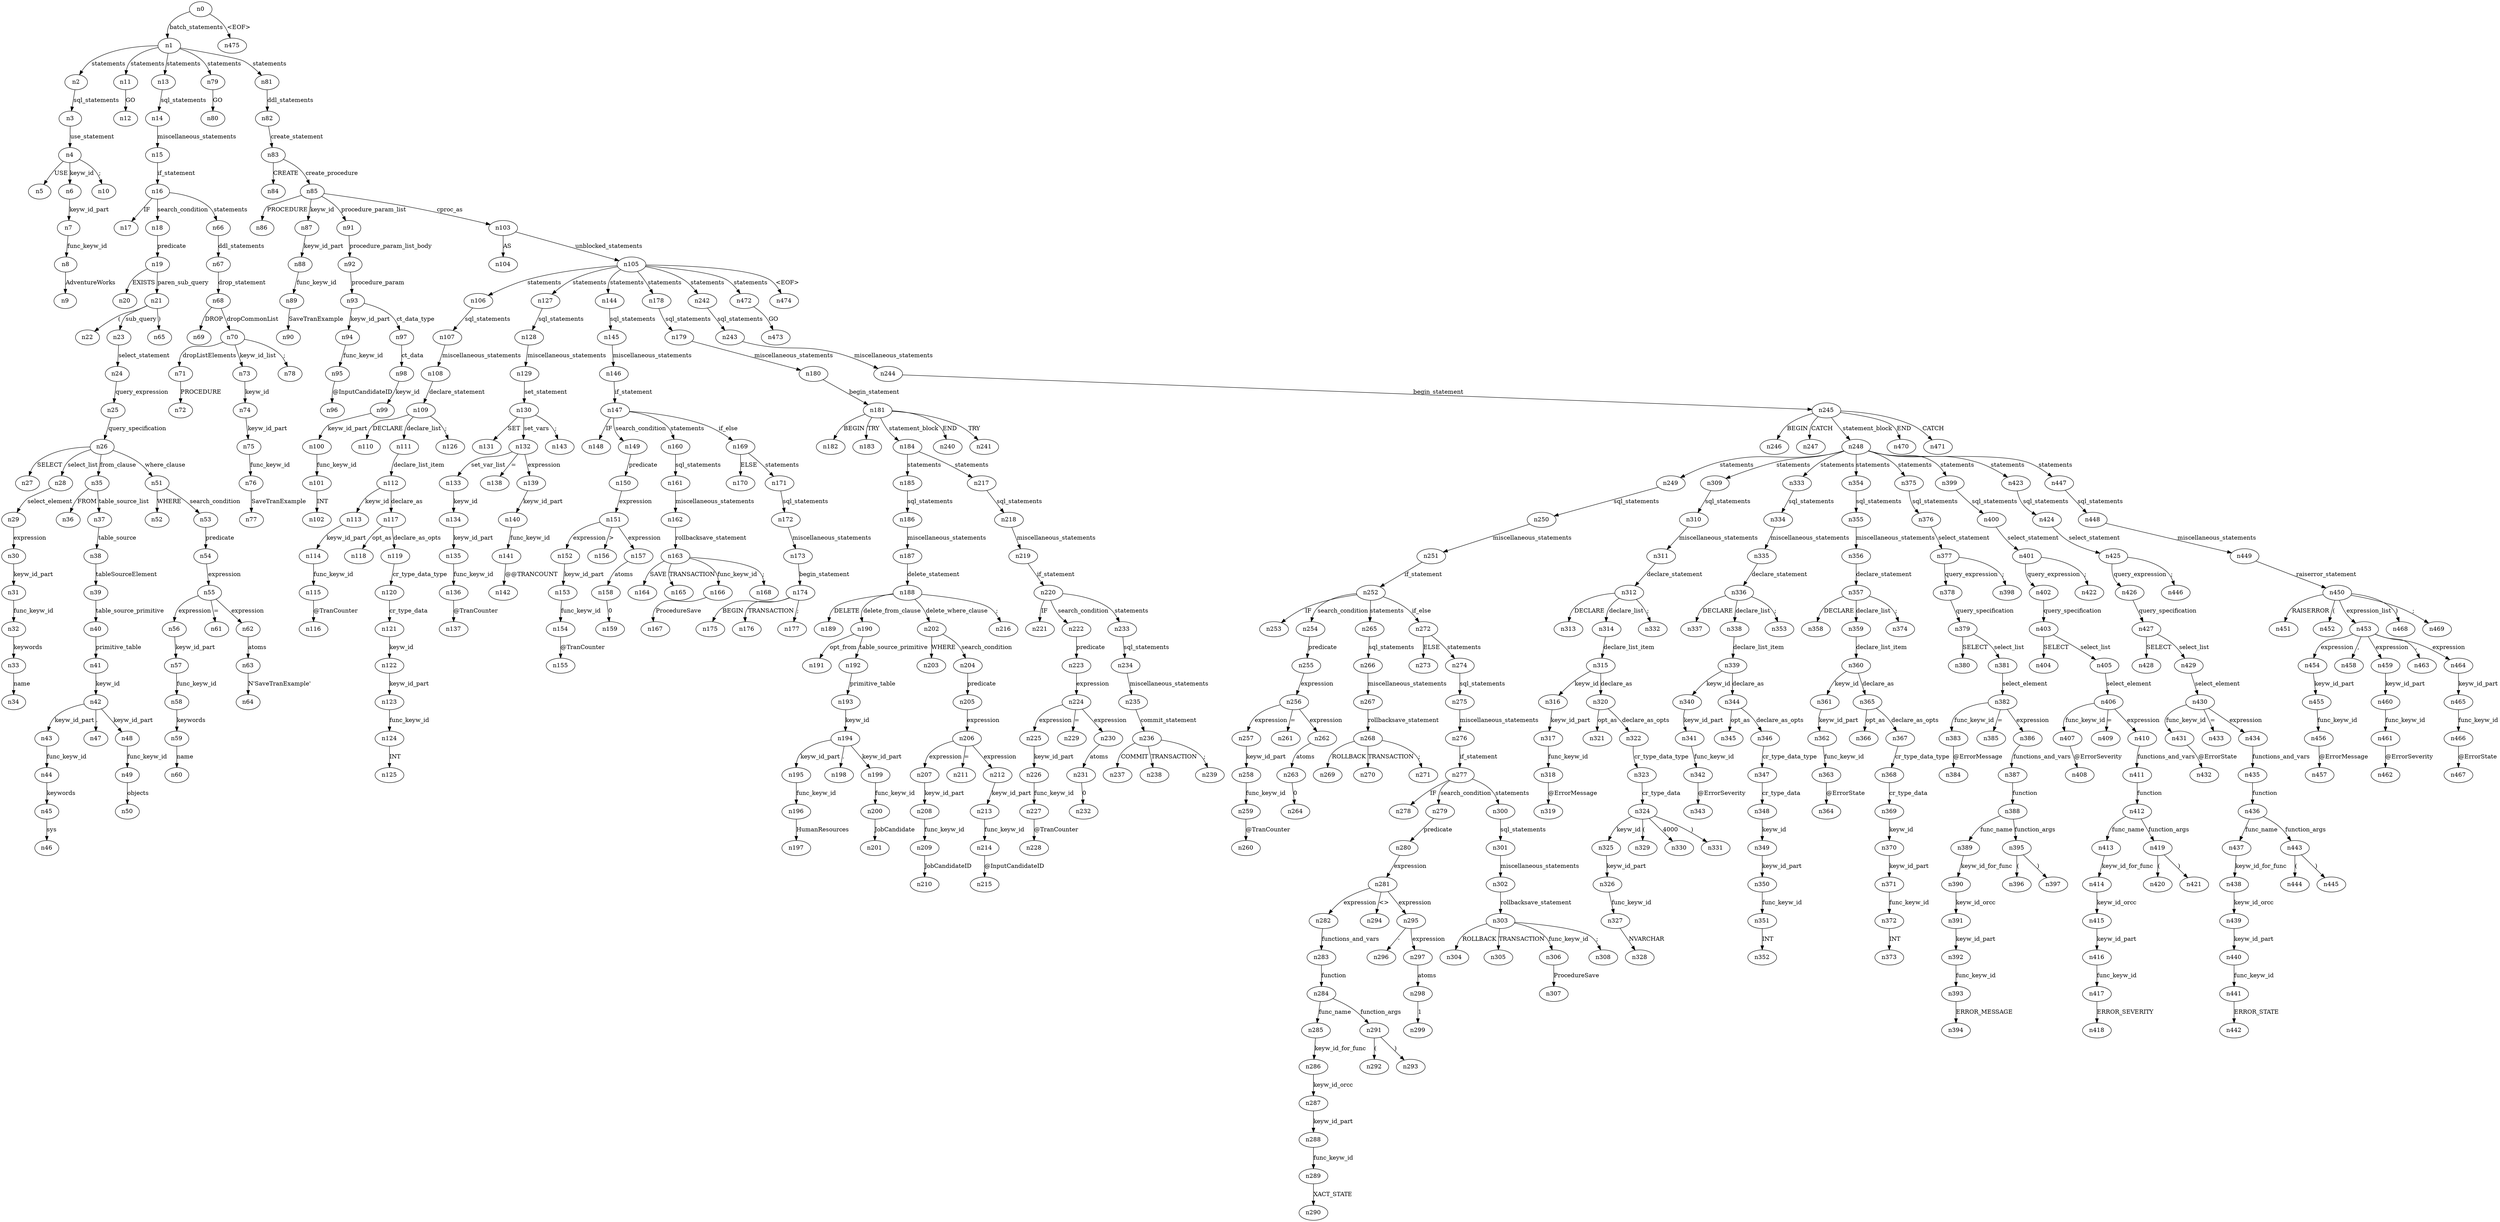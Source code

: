 digraph ParseTree {
  n0 -> n1 [label="batch_statements"];
  n1 -> n2 [label="statements"];
  n2 -> n3 [label="sql_statements"];
  n3 -> n4 [label="use_statement"];
  n4 -> n5 [label="USE"];
  n4 -> n6 [label="keyw_id"];
  n6 -> n7 [label="keyw_id_part"];
  n7 -> n8 [label="func_keyw_id"];
  n8 -> n9 [label="AdventureWorks"];
  n4 -> n10 [label=";"];
  n1 -> n11 [label="statements"];
  n11 -> n12 [label="GO"];
  n1 -> n13 [label="statements"];
  n13 -> n14 [label="sql_statements"];
  n14 -> n15 [label="miscellaneous_statements"];
  n15 -> n16 [label="if_statement"];
  n16 -> n17 [label="IF"];
  n16 -> n18 [label="search_condition"];
  n18 -> n19 [label="predicate"];
  n19 -> n20 [label="EXISTS"];
  n19 -> n21 [label="paren_sub_query"];
  n21 -> n22 [label="("];
  n21 -> n23 [label="sub_query"];
  n23 -> n24 [label="select_statement"];
  n24 -> n25 [label="query_expression"];
  n25 -> n26 [label="query_specification"];
  n26 -> n27 [label="SELECT"];
  n26 -> n28 [label="select_list"];
  n28 -> n29 [label="select_element"];
  n29 -> n30 [label="expression"];
  n30 -> n31 [label="keyw_id_part"];
  n31 -> n32 [label="func_keyw_id"];
  n32 -> n33 [label="keywords"];
  n33 -> n34 [label="name"];
  n26 -> n35 [label="from_clause"];
  n35 -> n36 [label="FROM"];
  n35 -> n37 [label="table_source_list"];
  n37 -> n38 [label="table_source"];
  n38 -> n39 [label="tableSourceElement"];
  n39 -> n40 [label="table_source_primitive"];
  n40 -> n41 [label="primitive_table"];
  n41 -> n42 [label="keyw_id"];
  n42 -> n43 [label="keyw_id_part"];
  n43 -> n44 [label="func_keyw_id"];
  n44 -> n45 [label="keywords"];
  n45 -> n46 [label="sys"];
  n42 -> n47 [label="."];
  n42 -> n48 [label="keyw_id_part"];
  n48 -> n49 [label="func_keyw_id"];
  n49 -> n50 [label="objects"];
  n26 -> n51 [label="where_clause"];
  n51 -> n52 [label="WHERE"];
  n51 -> n53 [label="search_condition"];
  n53 -> n54 [label="predicate"];
  n54 -> n55 [label="expression"];
  n55 -> n56 [label="expression"];
  n56 -> n57 [label="keyw_id_part"];
  n57 -> n58 [label="func_keyw_id"];
  n58 -> n59 [label="keywords"];
  n59 -> n60 [label="name"];
  n55 -> n61 [label="="];
  n55 -> n62 [label="expression"];
  n62 -> n63 [label="atoms"];
  n63 -> n64 [label="N'SaveTranExample'"];
  n21 -> n65 [label=")"];
  n16 -> n66 [label="statements"];
  n66 -> n67 [label="ddl_statements"];
  n67 -> n68 [label="drop_statement"];
  n68 -> n69 [label="DROP"];
  n68 -> n70 [label="dropCommonList"];
  n70 -> n71 [label="dropListElements"];
  n71 -> n72 [label="PROCEDURE"];
  n70 -> n73 [label="keyw_id_list"];
  n73 -> n74 [label="keyw_id"];
  n74 -> n75 [label="keyw_id_part"];
  n75 -> n76 [label="func_keyw_id"];
  n76 -> n77 [label="SaveTranExample"];
  n70 -> n78 [label=";"];
  n1 -> n79 [label="statements"];
  n79 -> n80 [label="GO"];
  n1 -> n81 [label="statements"];
  n81 -> n82 [label="ddl_statements"];
  n82 -> n83 [label="create_statement"];
  n83 -> n84 [label="CREATE"];
  n83 -> n85 [label="create_procedure"];
  n85 -> n86 [label="PROCEDURE"];
  n85 -> n87 [label="keyw_id"];
  n87 -> n88 [label="keyw_id_part"];
  n88 -> n89 [label="func_keyw_id"];
  n89 -> n90 [label="SaveTranExample"];
  n85 -> n91 [label="procedure_param_list"];
  n91 -> n92 [label="procedure_param_list_body"];
  n92 -> n93 [label="procedure_param"];
  n93 -> n94 [label="keyw_id_part"];
  n94 -> n95 [label="func_keyw_id"];
  n95 -> n96 [label="@InputCandidateID"];
  n93 -> n97 [label="ct_data_type"];
  n97 -> n98 [label="ct_data"];
  n98 -> n99 [label="keyw_id"];
  n99 -> n100 [label="keyw_id_part"];
  n100 -> n101 [label="func_keyw_id"];
  n101 -> n102 [label="INT"];
  n85 -> n103 [label="cproc_as"];
  n103 -> n104 [label="AS"];
  n103 -> n105 [label="unblocked_statements"];
  n105 -> n106 [label="statements"];
  n106 -> n107 [label="sql_statements"];
  n107 -> n108 [label="miscellaneous_statements"];
  n108 -> n109 [label="declare_statement"];
  n109 -> n110 [label="DECLARE"];
  n109 -> n111 [label="declare_list"];
  n111 -> n112 [label="declare_list_item"];
  n112 -> n113 [label="keyw_id"];
  n113 -> n114 [label="keyw_id_part"];
  n114 -> n115 [label="func_keyw_id"];
  n115 -> n116 [label="@TranCounter"];
  n112 -> n117 [label="declare_as"];
  n117 -> n118 [label="opt_as"];
  n117 -> n119 [label="declare_as_opts"];
  n119 -> n120 [label="cr_type_data_type"];
  n120 -> n121 [label="cr_type_data"];
  n121 -> n122 [label="keyw_id"];
  n122 -> n123 [label="keyw_id_part"];
  n123 -> n124 [label="func_keyw_id"];
  n124 -> n125 [label="INT"];
  n109 -> n126 [label=";"];
  n105 -> n127 [label="statements"];
  n127 -> n128 [label="sql_statements"];
  n128 -> n129 [label="miscellaneous_statements"];
  n129 -> n130 [label="set_statement"];
  n130 -> n131 [label="SET"];
  n130 -> n132 [label="set_vars"];
  n132 -> n133 [label="set_var_list"];
  n133 -> n134 [label="keyw_id"];
  n134 -> n135 [label="keyw_id_part"];
  n135 -> n136 [label="func_keyw_id"];
  n136 -> n137 [label="@TranCounter"];
  n132 -> n138 [label="="];
  n132 -> n139 [label="expression"];
  n139 -> n140 [label="keyw_id_part"];
  n140 -> n141 [label="func_keyw_id"];
  n141 -> n142 [label="@@TRANCOUNT"];
  n130 -> n143 [label=";"];
  n105 -> n144 [label="statements"];
  n144 -> n145 [label="sql_statements"];
  n145 -> n146 [label="miscellaneous_statements"];
  n146 -> n147 [label="if_statement"];
  n147 -> n148 [label="IF"];
  n147 -> n149 [label="search_condition"];
  n149 -> n150 [label="predicate"];
  n150 -> n151 [label="expression"];
  n151 -> n152 [label="expression"];
  n152 -> n153 [label="keyw_id_part"];
  n153 -> n154 [label="func_keyw_id"];
  n154 -> n155 [label="@TranCounter"];
  n151 -> n156 [label=">"];
  n151 -> n157 [label="expression"];
  n157 -> n158 [label="atoms"];
  n158 -> n159 [label="0"];
  n147 -> n160 [label="statements"];
  n160 -> n161 [label="sql_statements"];
  n161 -> n162 [label="miscellaneous_statements"];
  n162 -> n163 [label="rollbacksave_statement"];
  n163 -> n164 [label="SAVE"];
  n163 -> n165 [label="TRANSACTION"];
  n163 -> n166 [label="func_keyw_id"];
  n166 -> n167 [label="ProcedureSave"];
  n163 -> n168 [label=";"];
  n147 -> n169 [label="if_else"];
  n169 -> n170 [label="ELSE"];
  n169 -> n171 [label="statements"];
  n171 -> n172 [label="sql_statements"];
  n172 -> n173 [label="miscellaneous_statements"];
  n173 -> n174 [label="begin_statement"];
  n174 -> n175 [label="BEGIN"];
  n174 -> n176 [label="TRANSACTION"];
  n174 -> n177 [label=";"];
  n105 -> n178 [label="statements"];
  n178 -> n179 [label="sql_statements"];
  n179 -> n180 [label="miscellaneous_statements"];
  n180 -> n181 [label="begin_statement"];
  n181 -> n182 [label="BEGIN"];
  n181 -> n183 [label="TRY"];
  n181 -> n184 [label="statement_block"];
  n184 -> n185 [label="statements"];
  n185 -> n186 [label="sql_statements"];
  n186 -> n187 [label="miscellaneous_statements"];
  n187 -> n188 [label="delete_statement"];
  n188 -> n189 [label="DELETE"];
  n188 -> n190 [label="delete_from_clause"];
  n190 -> n191 [label="opt_from"];
  n190 -> n192 [label="table_source_primitive"];
  n192 -> n193 [label="primitive_table"];
  n193 -> n194 [label="keyw_id"];
  n194 -> n195 [label="keyw_id_part"];
  n195 -> n196 [label="func_keyw_id"];
  n196 -> n197 [label="HumanResources"];
  n194 -> n198 [label="."];
  n194 -> n199 [label="keyw_id_part"];
  n199 -> n200 [label="func_keyw_id"];
  n200 -> n201 [label="JobCandidate"];
  n188 -> n202 [label="delete_where_clause"];
  n202 -> n203 [label="WHERE"];
  n202 -> n204 [label="search_condition"];
  n204 -> n205 [label="predicate"];
  n205 -> n206 [label="expression"];
  n206 -> n207 [label="expression"];
  n207 -> n208 [label="keyw_id_part"];
  n208 -> n209 [label="func_keyw_id"];
  n209 -> n210 [label="JobCandidateID"];
  n206 -> n211 [label="="];
  n206 -> n212 [label="expression"];
  n212 -> n213 [label="keyw_id_part"];
  n213 -> n214 [label="func_keyw_id"];
  n214 -> n215 [label="@InputCandidateID"];
  n188 -> n216 [label=";"];
  n184 -> n217 [label="statements"];
  n217 -> n218 [label="sql_statements"];
  n218 -> n219 [label="miscellaneous_statements"];
  n219 -> n220 [label="if_statement"];
  n220 -> n221 [label="IF"];
  n220 -> n222 [label="search_condition"];
  n222 -> n223 [label="predicate"];
  n223 -> n224 [label="expression"];
  n224 -> n225 [label="expression"];
  n225 -> n226 [label="keyw_id_part"];
  n226 -> n227 [label="func_keyw_id"];
  n227 -> n228 [label="@TranCounter"];
  n224 -> n229 [label="="];
  n224 -> n230 [label="expression"];
  n230 -> n231 [label="atoms"];
  n231 -> n232 [label="0"];
  n220 -> n233 [label="statements"];
  n233 -> n234 [label="sql_statements"];
  n234 -> n235 [label="miscellaneous_statements"];
  n235 -> n236 [label="commit_statement"];
  n236 -> n237 [label="COMMIT"];
  n236 -> n238 [label="TRANSACTION"];
  n236 -> n239 [label=";"];
  n181 -> n240 [label="END"];
  n181 -> n241 [label="TRY"];
  n105 -> n242 [label="statements"];
  n242 -> n243 [label="sql_statements"];
  n243 -> n244 [label="miscellaneous_statements"];
  n244 -> n245 [label="begin_statement"];
  n245 -> n246 [label="BEGIN"];
  n245 -> n247 [label="CATCH"];
  n245 -> n248 [label="statement_block"];
  n248 -> n249 [label="statements"];
  n249 -> n250 [label="sql_statements"];
  n250 -> n251 [label="miscellaneous_statements"];
  n251 -> n252 [label="if_statement"];
  n252 -> n253 [label="IF"];
  n252 -> n254 [label="search_condition"];
  n254 -> n255 [label="predicate"];
  n255 -> n256 [label="expression"];
  n256 -> n257 [label="expression"];
  n257 -> n258 [label="keyw_id_part"];
  n258 -> n259 [label="func_keyw_id"];
  n259 -> n260 [label="@TranCounter"];
  n256 -> n261 [label="="];
  n256 -> n262 [label="expression"];
  n262 -> n263 [label="atoms"];
  n263 -> n264 [label="0"];
  n252 -> n265 [label="statements"];
  n265 -> n266 [label="sql_statements"];
  n266 -> n267 [label="miscellaneous_statements"];
  n267 -> n268 [label="rollbacksave_statement"];
  n268 -> n269 [label="ROLLBACK"];
  n268 -> n270 [label="TRANSACTION"];
  n268 -> n271 [label=";"];
  n252 -> n272 [label="if_else"];
  n272 -> n273 [label="ELSE"];
  n272 -> n274 [label="statements"];
  n274 -> n275 [label="sql_statements"];
  n275 -> n276 [label="miscellaneous_statements"];
  n276 -> n277 [label="if_statement"];
  n277 -> n278 [label="IF"];
  n277 -> n279 [label="search_condition"];
  n279 -> n280 [label="predicate"];
  n280 -> n281 [label="expression"];
  n281 -> n282 [label="expression"];
  n282 -> n283 [label="functions_and_vars"];
  n283 -> n284 [label="function"];
  n284 -> n285 [label="func_name"];
  n285 -> n286 [label="keyw_id_for_func"];
  n286 -> n287 [label="keyw_id_orcc"];
  n287 -> n288 [label="keyw_id_part"];
  n288 -> n289 [label="func_keyw_id"];
  n289 -> n290 [label="XACT_STATE"];
  n284 -> n291 [label="function_args"];
  n291 -> n292 [label="("];
  n291 -> n293 [label=")"];
  n281 -> n294 [label="<>"];
  n281 -> n295 [label="expression"];
  n295 -> n296 [label="-"];
  n295 -> n297 [label="expression"];
  n297 -> n298 [label="atoms"];
  n298 -> n299 [label="1"];
  n277 -> n300 [label="statements"];
  n300 -> n301 [label="sql_statements"];
  n301 -> n302 [label="miscellaneous_statements"];
  n302 -> n303 [label="rollbacksave_statement"];
  n303 -> n304 [label="ROLLBACK"];
  n303 -> n305 [label="TRANSACTION"];
  n303 -> n306 [label="func_keyw_id"];
  n306 -> n307 [label="ProcedureSave"];
  n303 -> n308 [label=";"];
  n248 -> n309 [label="statements"];
  n309 -> n310 [label="sql_statements"];
  n310 -> n311 [label="miscellaneous_statements"];
  n311 -> n312 [label="declare_statement"];
  n312 -> n313 [label="DECLARE"];
  n312 -> n314 [label="declare_list"];
  n314 -> n315 [label="declare_list_item"];
  n315 -> n316 [label="keyw_id"];
  n316 -> n317 [label="keyw_id_part"];
  n317 -> n318 [label="func_keyw_id"];
  n318 -> n319 [label="@ErrorMessage"];
  n315 -> n320 [label="declare_as"];
  n320 -> n321 [label="opt_as"];
  n320 -> n322 [label="declare_as_opts"];
  n322 -> n323 [label="cr_type_data_type"];
  n323 -> n324 [label="cr_type_data"];
  n324 -> n325 [label="keyw_id"];
  n325 -> n326 [label="keyw_id_part"];
  n326 -> n327 [label="func_keyw_id"];
  n327 -> n328 [label="NVARCHAR"];
  n324 -> n329 [label="("];
  n324 -> n330 [label="4000"];
  n324 -> n331 [label=")"];
  n312 -> n332 [label=";"];
  n248 -> n333 [label="statements"];
  n333 -> n334 [label="sql_statements"];
  n334 -> n335 [label="miscellaneous_statements"];
  n335 -> n336 [label="declare_statement"];
  n336 -> n337 [label="DECLARE"];
  n336 -> n338 [label="declare_list"];
  n338 -> n339 [label="declare_list_item"];
  n339 -> n340 [label="keyw_id"];
  n340 -> n341 [label="keyw_id_part"];
  n341 -> n342 [label="func_keyw_id"];
  n342 -> n343 [label="@ErrorSeverity"];
  n339 -> n344 [label="declare_as"];
  n344 -> n345 [label="opt_as"];
  n344 -> n346 [label="declare_as_opts"];
  n346 -> n347 [label="cr_type_data_type"];
  n347 -> n348 [label="cr_type_data"];
  n348 -> n349 [label="keyw_id"];
  n349 -> n350 [label="keyw_id_part"];
  n350 -> n351 [label="func_keyw_id"];
  n351 -> n352 [label="INT"];
  n336 -> n353 [label=";"];
  n248 -> n354 [label="statements"];
  n354 -> n355 [label="sql_statements"];
  n355 -> n356 [label="miscellaneous_statements"];
  n356 -> n357 [label="declare_statement"];
  n357 -> n358 [label="DECLARE"];
  n357 -> n359 [label="declare_list"];
  n359 -> n360 [label="declare_list_item"];
  n360 -> n361 [label="keyw_id"];
  n361 -> n362 [label="keyw_id_part"];
  n362 -> n363 [label="func_keyw_id"];
  n363 -> n364 [label="@ErrorState"];
  n360 -> n365 [label="declare_as"];
  n365 -> n366 [label="opt_as"];
  n365 -> n367 [label="declare_as_opts"];
  n367 -> n368 [label="cr_type_data_type"];
  n368 -> n369 [label="cr_type_data"];
  n369 -> n370 [label="keyw_id"];
  n370 -> n371 [label="keyw_id_part"];
  n371 -> n372 [label="func_keyw_id"];
  n372 -> n373 [label="INT"];
  n357 -> n374 [label=";"];
  n248 -> n375 [label="statements"];
  n375 -> n376 [label="sql_statements"];
  n376 -> n377 [label="select_statement"];
  n377 -> n378 [label="query_expression"];
  n378 -> n379 [label="query_specification"];
  n379 -> n380 [label="SELECT"];
  n379 -> n381 [label="select_list"];
  n381 -> n382 [label="select_element"];
  n382 -> n383 [label="func_keyw_id"];
  n383 -> n384 [label="@ErrorMessage"];
  n382 -> n385 [label="="];
  n382 -> n386 [label="expression"];
  n386 -> n387 [label="functions_and_vars"];
  n387 -> n388 [label="function"];
  n388 -> n389 [label="func_name"];
  n389 -> n390 [label="keyw_id_for_func"];
  n390 -> n391 [label="keyw_id_orcc"];
  n391 -> n392 [label="keyw_id_part"];
  n392 -> n393 [label="func_keyw_id"];
  n393 -> n394 [label="ERROR_MESSAGE"];
  n388 -> n395 [label="function_args"];
  n395 -> n396 [label="("];
  n395 -> n397 [label=")"];
  n377 -> n398 [label=";"];
  n248 -> n399 [label="statements"];
  n399 -> n400 [label="sql_statements"];
  n400 -> n401 [label="select_statement"];
  n401 -> n402 [label="query_expression"];
  n402 -> n403 [label="query_specification"];
  n403 -> n404 [label="SELECT"];
  n403 -> n405 [label="select_list"];
  n405 -> n406 [label="select_element"];
  n406 -> n407 [label="func_keyw_id"];
  n407 -> n408 [label="@ErrorSeverity"];
  n406 -> n409 [label="="];
  n406 -> n410 [label="expression"];
  n410 -> n411 [label="functions_and_vars"];
  n411 -> n412 [label="function"];
  n412 -> n413 [label="func_name"];
  n413 -> n414 [label="keyw_id_for_func"];
  n414 -> n415 [label="keyw_id_orcc"];
  n415 -> n416 [label="keyw_id_part"];
  n416 -> n417 [label="func_keyw_id"];
  n417 -> n418 [label="ERROR_SEVERITY"];
  n412 -> n419 [label="function_args"];
  n419 -> n420 [label="("];
  n419 -> n421 [label=")"];
  n401 -> n422 [label=";"];
  n248 -> n423 [label="statements"];
  n423 -> n424 [label="sql_statements"];
  n424 -> n425 [label="select_statement"];
  n425 -> n426 [label="query_expression"];
  n426 -> n427 [label="query_specification"];
  n427 -> n428 [label="SELECT"];
  n427 -> n429 [label="select_list"];
  n429 -> n430 [label="select_element"];
  n430 -> n431 [label="func_keyw_id"];
  n431 -> n432 [label="@ErrorState"];
  n430 -> n433 [label="="];
  n430 -> n434 [label="expression"];
  n434 -> n435 [label="functions_and_vars"];
  n435 -> n436 [label="function"];
  n436 -> n437 [label="func_name"];
  n437 -> n438 [label="keyw_id_for_func"];
  n438 -> n439 [label="keyw_id_orcc"];
  n439 -> n440 [label="keyw_id_part"];
  n440 -> n441 [label="func_keyw_id"];
  n441 -> n442 [label="ERROR_STATE"];
  n436 -> n443 [label="function_args"];
  n443 -> n444 [label="("];
  n443 -> n445 [label=")"];
  n425 -> n446 [label=";"];
  n248 -> n447 [label="statements"];
  n447 -> n448 [label="sql_statements"];
  n448 -> n449 [label="miscellaneous_statements"];
  n449 -> n450 [label="raiserror_statement"];
  n450 -> n451 [label="RAISERROR"];
  n450 -> n452 [label="("];
  n450 -> n453 [label="expression_list"];
  n453 -> n454 [label="expression"];
  n454 -> n455 [label="keyw_id_part"];
  n455 -> n456 [label="func_keyw_id"];
  n456 -> n457 [label="@ErrorMessage"];
  n453 -> n458 [label=","];
  n453 -> n459 [label="expression"];
  n459 -> n460 [label="keyw_id_part"];
  n460 -> n461 [label="func_keyw_id"];
  n461 -> n462 [label="@ErrorSeverity"];
  n453 -> n463 [label=","];
  n453 -> n464 [label="expression"];
  n464 -> n465 [label="keyw_id_part"];
  n465 -> n466 [label="func_keyw_id"];
  n466 -> n467 [label="@ErrorState"];
  n450 -> n468 [label=")"];
  n450 -> n469 [label=";"];
  n245 -> n470 [label="END"];
  n245 -> n471 [label="CATCH"];
  n105 -> n472 [label="statements"];
  n472 -> n473 [label="GO"];
  n105 -> n474 [label="<EOF>"];
  n0 -> n475 [label="<EOF>"];
}